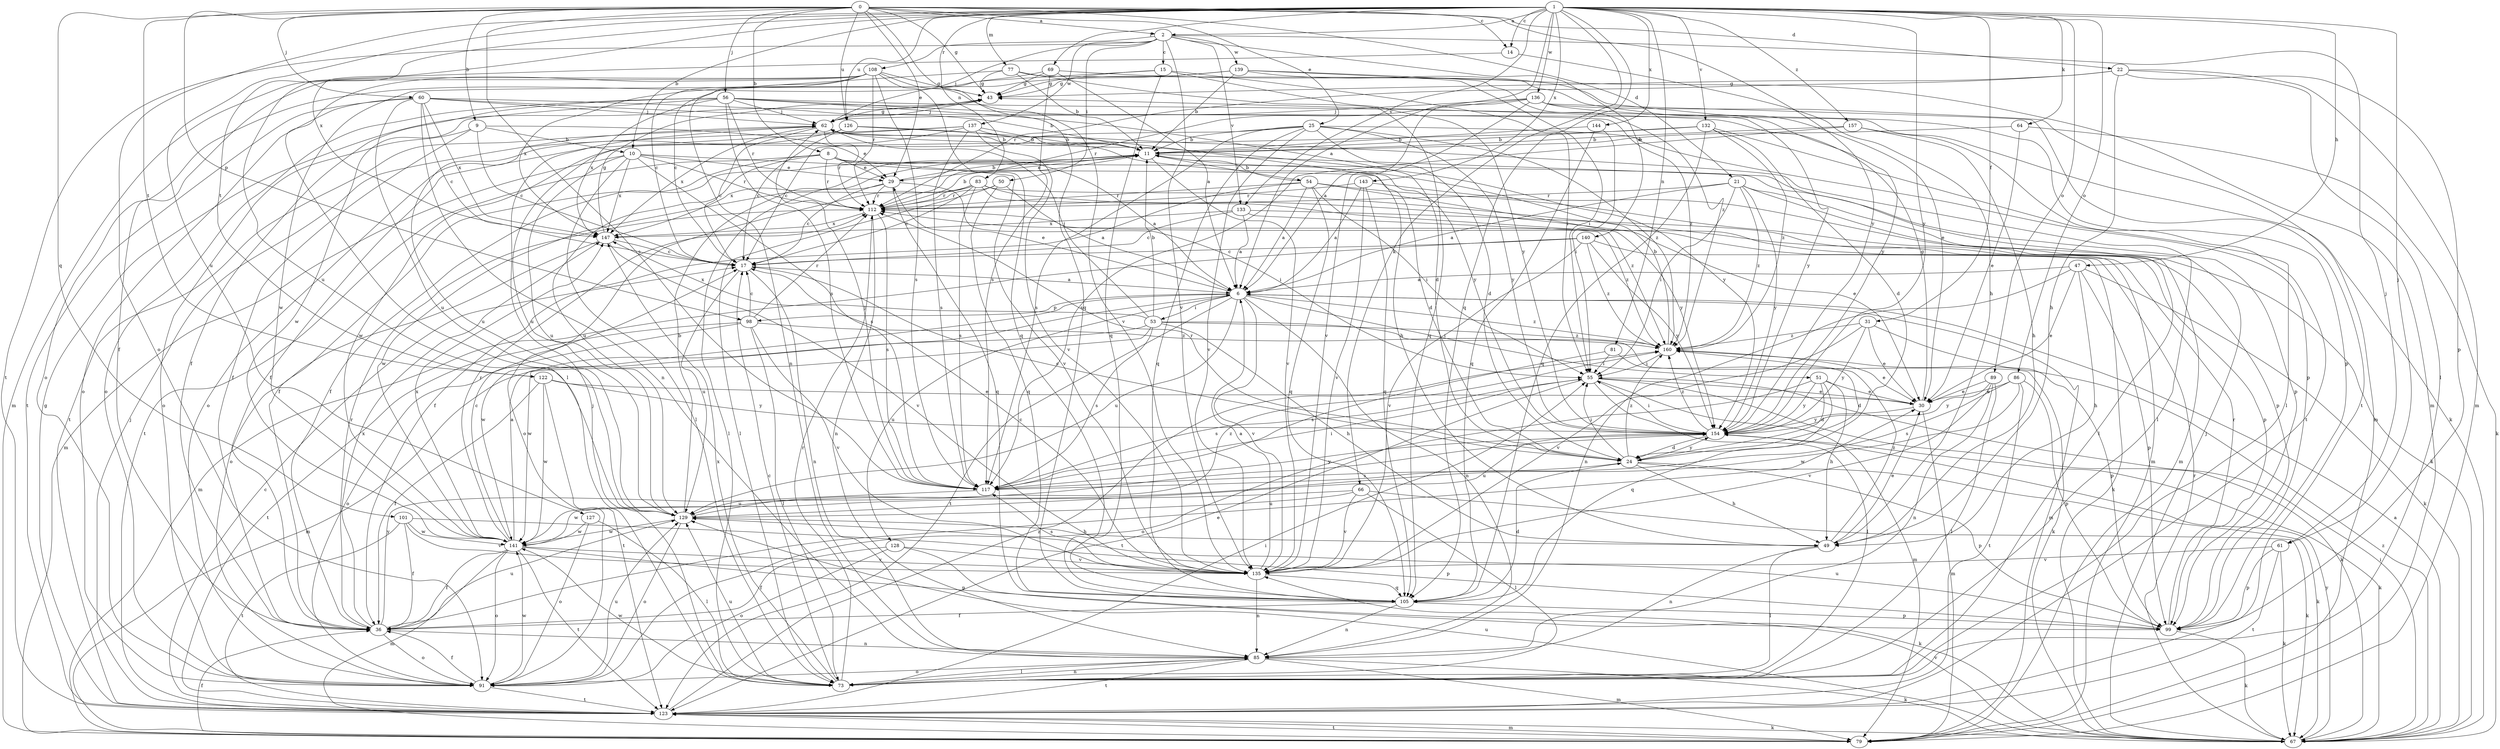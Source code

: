 strict digraph  {
0;
1;
2;
6;
8;
9;
10;
11;
14;
15;
17;
21;
22;
24;
25;
29;
30;
31;
36;
43;
47;
49;
50;
51;
53;
54;
55;
56;
60;
61;
62;
64;
66;
67;
69;
73;
77;
79;
81;
83;
85;
86;
89;
91;
98;
99;
101;
105;
108;
112;
117;
122;
123;
126;
127;
128;
129;
132;
133;
135;
136;
137;
139;
140;
141;
143;
144;
147;
154;
157;
160;
0 -> 2  [label=a];
0 -> 8  [label=b];
0 -> 9  [label=b];
0 -> 14  [label=c];
0 -> 21  [label=d];
0 -> 22  [label=d];
0 -> 25  [label=e];
0 -> 29  [label=e];
0 -> 43  [label=g];
0 -> 56  [label=j];
0 -> 60  [label=j];
0 -> 98  [label=p];
0 -> 101  [label=q];
0 -> 105  [label=q];
0 -> 117  [label=s];
0 -> 122  [label=t];
0 -> 126  [label=u];
0 -> 154  [label=y];
1 -> 2  [label=a];
1 -> 6  [label=a];
1 -> 10  [label=b];
1 -> 14  [label=c];
1 -> 31  [label=f];
1 -> 47  [label=h];
1 -> 61  [label=j];
1 -> 64  [label=k];
1 -> 66  [label=k];
1 -> 69  [label=l];
1 -> 77  [label=m];
1 -> 81  [label=n];
1 -> 83  [label=n];
1 -> 86  [label=o];
1 -> 89  [label=o];
1 -> 91  [label=o];
1 -> 105  [label=q];
1 -> 122  [label=t];
1 -> 126  [label=u];
1 -> 127  [label=u];
1 -> 132  [label=v];
1 -> 133  [label=v];
1 -> 136  [label=w];
1 -> 143  [label=x];
1 -> 144  [label=x];
1 -> 147  [label=x];
1 -> 154  [label=y];
1 -> 157  [label=z];
2 -> 15  [label=c];
2 -> 50  [label=i];
2 -> 61  [label=j];
2 -> 62  [label=j];
2 -> 108  [label=r];
2 -> 123  [label=t];
2 -> 133  [label=v];
2 -> 135  [label=v];
2 -> 137  [label=w];
2 -> 139  [label=w];
2 -> 140  [label=w];
6 -> 29  [label=e];
6 -> 51  [label=i];
6 -> 53  [label=i];
6 -> 79  [label=m];
6 -> 85  [label=n];
6 -> 98  [label=p];
6 -> 123  [label=t];
6 -> 128  [label=u];
6 -> 129  [label=u];
6 -> 135  [label=v];
6 -> 141  [label=w];
6 -> 160  [label=z];
8 -> 6  [label=a];
8 -> 29  [label=e];
8 -> 36  [label=f];
8 -> 99  [label=p];
8 -> 112  [label=r];
8 -> 123  [label=t];
8 -> 129  [label=u];
8 -> 135  [label=v];
9 -> 10  [label=b];
9 -> 17  [label=c];
9 -> 29  [label=e];
9 -> 36  [label=f];
9 -> 91  [label=o];
10 -> 24  [label=d];
10 -> 29  [label=e];
10 -> 73  [label=l];
10 -> 79  [label=m];
10 -> 112  [label=r];
10 -> 117  [label=s];
10 -> 129  [label=u];
10 -> 147  [label=x];
11 -> 29  [label=e];
11 -> 36  [label=f];
11 -> 54  [label=i];
11 -> 73  [label=l];
11 -> 135  [label=v];
11 -> 147  [label=x];
14 -> 49  [label=h];
14 -> 129  [label=u];
15 -> 43  [label=g];
15 -> 55  [label=i];
15 -> 91  [label=o];
15 -> 105  [label=q];
15 -> 154  [label=y];
17 -> 6  [label=a];
17 -> 85  [label=n];
17 -> 129  [label=u];
21 -> 6  [label=a];
21 -> 55  [label=i];
21 -> 73  [label=l];
21 -> 79  [label=m];
21 -> 112  [label=r];
21 -> 154  [label=y];
21 -> 160  [label=z];
22 -> 43  [label=g];
22 -> 49  [label=h];
22 -> 73  [label=l];
22 -> 79  [label=m];
22 -> 99  [label=p];
22 -> 112  [label=r];
24 -> 17  [label=c];
24 -> 49  [label=h];
24 -> 55  [label=i];
24 -> 67  [label=k];
24 -> 99  [label=p];
24 -> 112  [label=r];
24 -> 117  [label=s];
24 -> 154  [label=y];
24 -> 160  [label=z];
25 -> 11  [label=b];
25 -> 24  [label=d];
25 -> 99  [label=p];
25 -> 105  [label=q];
25 -> 117  [label=s];
25 -> 135  [label=v];
25 -> 141  [label=w];
25 -> 154  [label=y];
25 -> 160  [label=z];
29 -> 11  [label=b];
29 -> 17  [label=c];
29 -> 55  [label=i];
29 -> 73  [label=l];
29 -> 105  [label=q];
29 -> 112  [label=r];
30 -> 43  [label=g];
30 -> 79  [label=m];
30 -> 154  [label=y];
31 -> 30  [label=e];
31 -> 99  [label=p];
31 -> 135  [label=v];
31 -> 154  [label=y];
31 -> 160  [label=z];
36 -> 30  [label=e];
36 -> 85  [label=n];
36 -> 91  [label=o];
36 -> 112  [label=r];
36 -> 129  [label=u];
36 -> 147  [label=x];
36 -> 154  [label=y];
43 -> 62  [label=j];
47 -> 6  [label=a];
47 -> 30  [label=e];
47 -> 49  [label=h];
47 -> 67  [label=k];
47 -> 85  [label=n];
47 -> 99  [label=p];
49 -> 30  [label=e];
49 -> 73  [label=l];
49 -> 85  [label=n];
49 -> 160  [label=z];
50 -> 6  [label=a];
50 -> 73  [label=l];
50 -> 105  [label=q];
50 -> 112  [label=r];
51 -> 24  [label=d];
51 -> 30  [label=e];
51 -> 49  [label=h];
51 -> 91  [label=o];
51 -> 105  [label=q];
51 -> 154  [label=y];
53 -> 11  [label=b];
53 -> 49  [label=h];
53 -> 62  [label=j];
53 -> 67  [label=k];
53 -> 79  [label=m];
53 -> 117  [label=s];
53 -> 141  [label=w];
53 -> 147  [label=x];
53 -> 160  [label=z];
54 -> 6  [label=a];
54 -> 11  [label=b];
54 -> 36  [label=f];
54 -> 55  [label=i];
54 -> 99  [label=p];
54 -> 105  [label=q];
54 -> 112  [label=r];
54 -> 154  [label=y];
55 -> 30  [label=e];
55 -> 67  [label=k];
55 -> 73  [label=l];
55 -> 79  [label=m];
55 -> 117  [label=s];
55 -> 123  [label=t];
56 -> 24  [label=d];
56 -> 36  [label=f];
56 -> 62  [label=j];
56 -> 67  [label=k];
56 -> 91  [label=o];
56 -> 99  [label=p];
56 -> 112  [label=r];
56 -> 117  [label=s];
56 -> 141  [label=w];
56 -> 147  [label=x];
60 -> 11  [label=b];
60 -> 17  [label=c];
60 -> 62  [label=j];
60 -> 85  [label=n];
60 -> 91  [label=o];
60 -> 123  [label=t];
60 -> 129  [label=u];
60 -> 147  [label=x];
60 -> 160  [label=z];
61 -> 67  [label=k];
61 -> 99  [label=p];
61 -> 123  [label=t];
61 -> 135  [label=v];
62 -> 11  [label=b];
62 -> 17  [label=c];
62 -> 43  [label=g];
62 -> 112  [label=r];
62 -> 123  [label=t];
62 -> 147  [label=x];
62 -> 154  [label=y];
64 -> 11  [label=b];
64 -> 30  [label=e];
64 -> 67  [label=k];
66 -> 67  [label=k];
66 -> 73  [label=l];
66 -> 129  [label=u];
66 -> 135  [label=v];
66 -> 141  [label=w];
67 -> 6  [label=a];
67 -> 55  [label=i];
67 -> 62  [label=j];
67 -> 112  [label=r];
67 -> 129  [label=u];
67 -> 135  [label=v];
67 -> 154  [label=y];
67 -> 160  [label=z];
69 -> 6  [label=a];
69 -> 17  [label=c];
69 -> 43  [label=g];
69 -> 79  [label=m];
69 -> 117  [label=s];
73 -> 17  [label=c];
73 -> 62  [label=j];
73 -> 85  [label=n];
73 -> 112  [label=r];
73 -> 129  [label=u];
73 -> 141  [label=w];
73 -> 147  [label=x];
77 -> 11  [label=b];
77 -> 43  [label=g];
77 -> 105  [label=q];
77 -> 147  [label=x];
77 -> 154  [label=y];
79 -> 36  [label=f];
79 -> 123  [label=t];
81 -> 24  [label=d];
81 -> 55  [label=i];
81 -> 117  [label=s];
83 -> 17  [label=c];
83 -> 30  [label=e];
83 -> 79  [label=m];
83 -> 91  [label=o];
83 -> 112  [label=r];
83 -> 117  [label=s];
83 -> 141  [label=w];
83 -> 160  [label=z];
85 -> 67  [label=k];
85 -> 73  [label=l];
85 -> 79  [label=m];
85 -> 91  [label=o];
85 -> 123  [label=t];
86 -> 30  [label=e];
86 -> 99  [label=p];
86 -> 117  [label=s];
86 -> 123  [label=t];
86 -> 141  [label=w];
89 -> 30  [label=e];
89 -> 73  [label=l];
89 -> 85  [label=n];
89 -> 135  [label=v];
89 -> 154  [label=y];
91 -> 36  [label=f];
91 -> 123  [label=t];
91 -> 129  [label=u];
91 -> 141  [label=w];
98 -> 17  [label=c];
98 -> 73  [label=l];
98 -> 91  [label=o];
98 -> 112  [label=r];
98 -> 123  [label=t];
98 -> 135  [label=v];
98 -> 160  [label=z];
99 -> 67  [label=k];
99 -> 112  [label=r];
99 -> 129  [label=u];
101 -> 36  [label=f];
101 -> 99  [label=p];
101 -> 123  [label=t];
101 -> 135  [label=v];
101 -> 141  [label=w];
105 -> 24  [label=d];
105 -> 36  [label=f];
105 -> 85  [label=n];
105 -> 99  [label=p];
108 -> 17  [label=c];
108 -> 36  [label=f];
108 -> 43  [label=g];
108 -> 73  [label=l];
108 -> 79  [label=m];
108 -> 85  [label=n];
108 -> 105  [label=q];
108 -> 112  [label=r];
108 -> 117  [label=s];
108 -> 135  [label=v];
112 -> 11  [label=b];
112 -> 85  [label=n];
112 -> 117  [label=s];
112 -> 147  [label=x];
117 -> 55  [label=i];
117 -> 62  [label=j];
117 -> 129  [label=u];
117 -> 154  [label=y];
122 -> 30  [label=e];
122 -> 36  [label=f];
122 -> 123  [label=t];
122 -> 141  [label=w];
122 -> 154  [label=y];
123 -> 17  [label=c];
123 -> 43  [label=g];
123 -> 55  [label=i];
123 -> 62  [label=j];
123 -> 67  [label=k];
123 -> 79  [label=m];
123 -> 160  [label=z];
126 -> 11  [label=b];
126 -> 17  [label=c];
126 -> 129  [label=u];
126 -> 154  [label=y];
127 -> 73  [label=l];
127 -> 91  [label=o];
127 -> 141  [label=w];
128 -> 36  [label=f];
128 -> 67  [label=k];
128 -> 91  [label=o];
128 -> 135  [label=v];
129 -> 11  [label=b];
129 -> 49  [label=h];
129 -> 91  [label=o];
129 -> 141  [label=w];
129 -> 160  [label=z];
132 -> 11  [label=b];
132 -> 17  [label=c];
132 -> 24  [label=d];
132 -> 73  [label=l];
132 -> 105  [label=q];
132 -> 160  [label=z];
133 -> 6  [label=a];
133 -> 17  [label=c];
133 -> 99  [label=p];
133 -> 147  [label=x];
133 -> 160  [label=z];
135 -> 6  [label=a];
135 -> 17  [label=c];
135 -> 85  [label=n];
135 -> 105  [label=q];
135 -> 117  [label=s];
136 -> 6  [label=a];
136 -> 62  [label=j];
136 -> 79  [label=m];
136 -> 112  [label=r];
136 -> 123  [label=t];
136 -> 135  [label=v];
136 -> 154  [label=y];
137 -> 11  [label=b];
137 -> 36  [label=f];
137 -> 49  [label=h];
137 -> 91  [label=o];
137 -> 117  [label=s];
137 -> 129  [label=u];
137 -> 135  [label=v];
139 -> 11  [label=b];
139 -> 30  [label=e];
139 -> 43  [label=g];
139 -> 55  [label=i];
139 -> 141  [label=w];
139 -> 160  [label=z];
140 -> 17  [label=c];
140 -> 67  [label=k];
140 -> 79  [label=m];
140 -> 135  [label=v];
140 -> 154  [label=y];
140 -> 160  [label=z];
141 -> 6  [label=a];
141 -> 17  [label=c];
141 -> 36  [label=f];
141 -> 79  [label=m];
141 -> 91  [label=o];
141 -> 99  [label=p];
141 -> 112  [label=r];
141 -> 123  [label=t];
141 -> 135  [label=v];
141 -> 147  [label=x];
143 -> 6  [label=a];
143 -> 67  [label=k];
143 -> 105  [label=q];
143 -> 112  [label=r];
143 -> 135  [label=v];
144 -> 11  [label=b];
144 -> 55  [label=i];
144 -> 105  [label=q];
147 -> 17  [label=c];
147 -> 43  [label=g];
147 -> 91  [label=o];
147 -> 135  [label=v];
154 -> 24  [label=d];
154 -> 55  [label=i];
154 -> 67  [label=k];
154 -> 129  [label=u];
154 -> 160  [label=z];
157 -> 11  [label=b];
157 -> 49  [label=h];
157 -> 117  [label=s];
157 -> 123  [label=t];
160 -> 11  [label=b];
160 -> 30  [label=e];
160 -> 55  [label=i];
}

